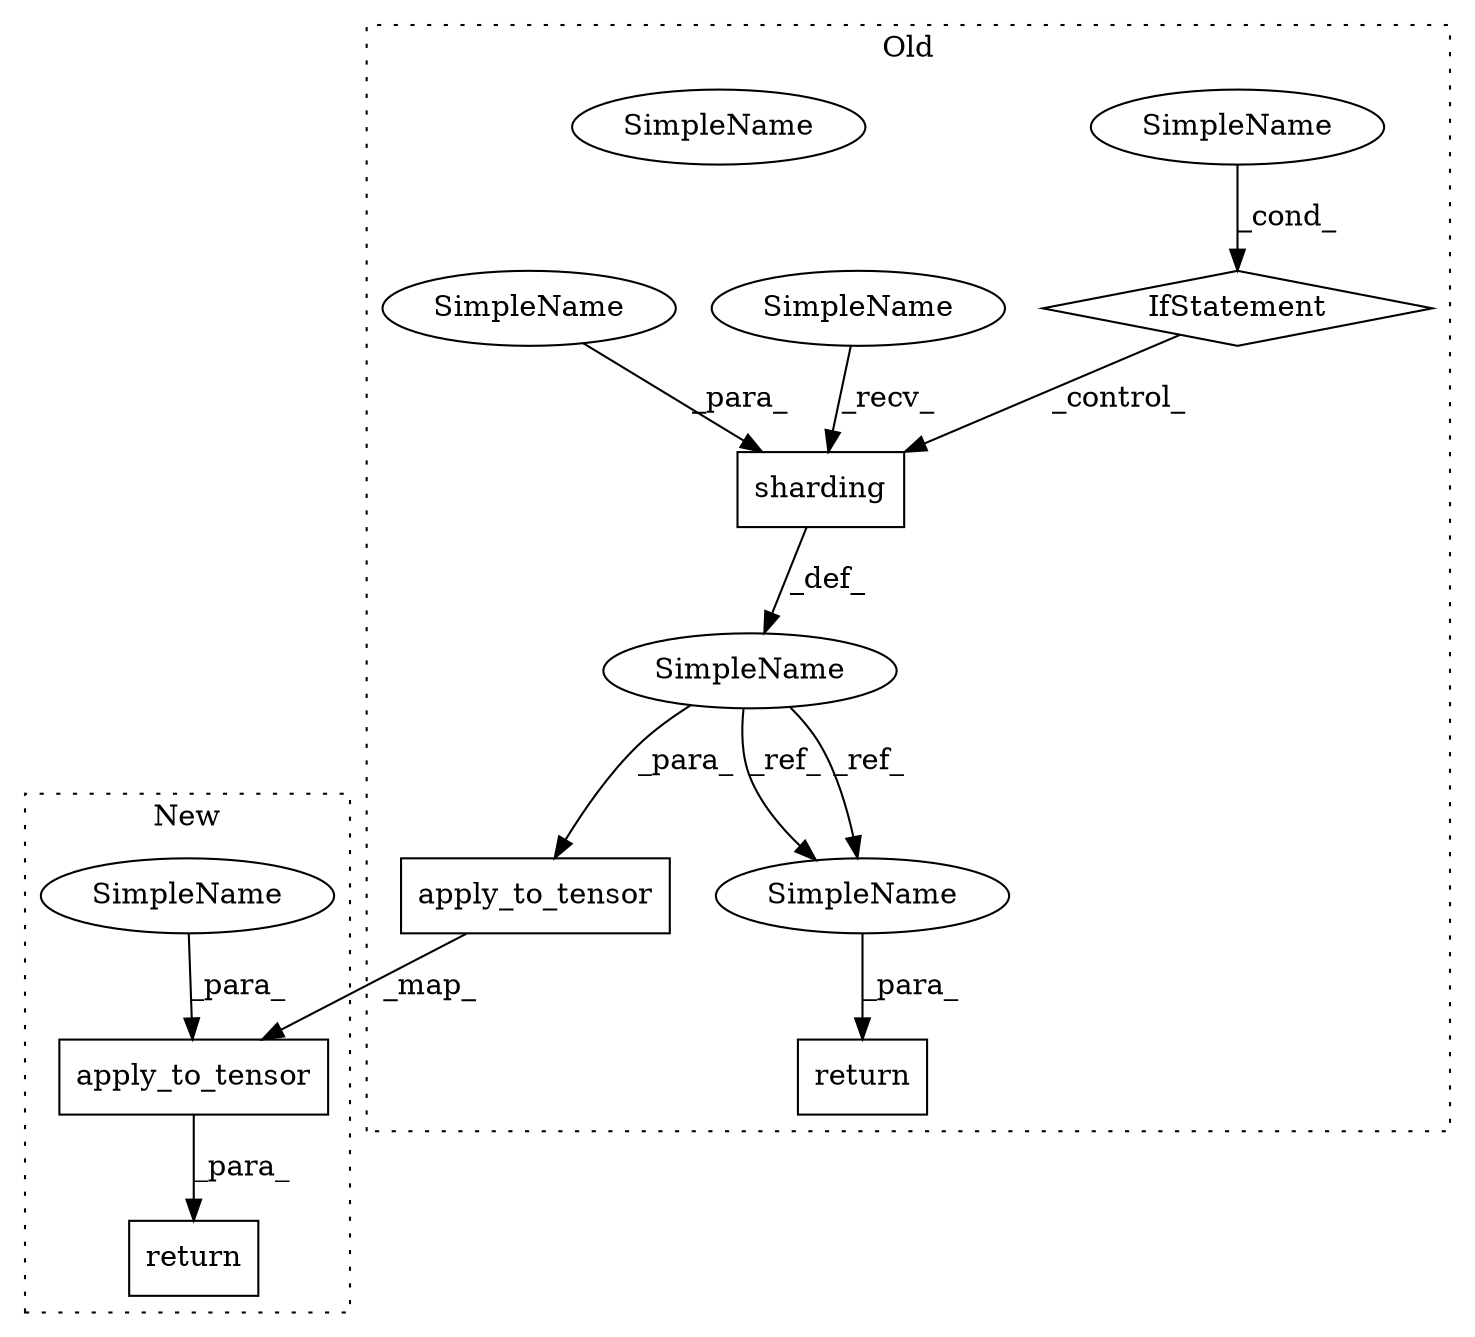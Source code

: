 digraph G {
subgraph cluster0 {
1 [label="apply_to_tensor" a="32" s="5265,5288" l="16,-54" shape="box"];
4 [label="return" a="41" s="5316" l="7" shape="box"];
5 [label="SimpleName" a="42" s="5161" l="0" shape="ellipse"];
7 [label="sharding" a="32" s="5206,5215" l="9,-47" shape="box"];
8 [label="IfStatement" a="25" s="5132,5136" l="4,17" shape="diamond"];
9 [label="SimpleName" a="42" s="5136" l="0" shape="ellipse"];
10 [label="SimpleName" a="42" s="5168" l="0" shape="ellipse"];
11 [label="SimpleName" a="42" s="5323" l="0" shape="ellipse"];
12 [label="SimpleName" a="42" s="5215" l="0" shape="ellipse"];
13 [label="SimpleName" a="42" s="5323" l="0" shape="ellipse"];
label = "Old";
style="dotted";
}
subgraph cluster1 {
2 [label="apply_to_tensor" a="32" s="5157,5202" l="16,-76" shape="box"];
3 [label="SimpleName" a="42" s="5202" l="0" shape="ellipse"];
6 [label="return" a="41" s="5119" l="7" shape="box"];
label = "New";
style="dotted";
}
1 -> 2 [label="_map_"];
2 -> 6 [label="_para_"];
3 -> 2 [label="_para_"];
5 -> 13 [label="_ref_"];
5 -> 13 [label="_ref_"];
5 -> 1 [label="_para_"];
7 -> 5 [label="_def_"];
8 -> 7 [label="_control_"];
9 -> 8 [label="_cond_"];
10 -> 7 [label="_recv_"];
12 -> 7 [label="_para_"];
13 -> 4 [label="_para_"];
}